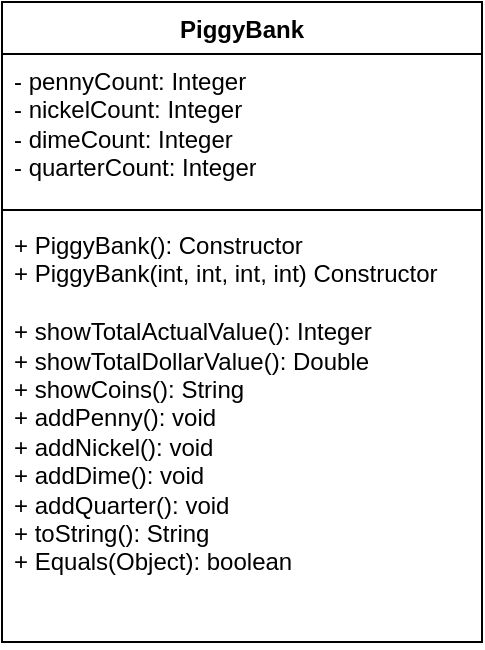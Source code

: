 <mxfile version="24.8.2">
  <diagram name="Page-1" id="rXF5lAfoi6Q8Zau5WPzp">
    <mxGraphModel dx="684" dy="633" grid="1" gridSize="10" guides="1" tooltips="1" connect="1" arrows="1" fold="1" page="1" pageScale="1" pageWidth="850" pageHeight="1100" math="0" shadow="0">
      <root>
        <mxCell id="0" />
        <mxCell id="1" parent="0" />
        <mxCell id="UGMfx2C_E16pT8OKfv3p-1" value="PiggyBank" style="swimlane;fontStyle=1;align=center;verticalAlign=top;childLayout=stackLayout;horizontal=1;startSize=26;horizontalStack=0;resizeParent=1;resizeParentMax=0;resizeLast=0;collapsible=1;marginBottom=0;whiteSpace=wrap;html=1;" parent="1" vertex="1">
          <mxGeometry x="240" y="200" width="240" height="320" as="geometry" />
        </mxCell>
        <mxCell id="UGMfx2C_E16pT8OKfv3p-2" value="&lt;div&gt;- pennyCount: Integer&lt;/div&gt;&lt;div&gt;- nickelCount: Integer&lt;/div&gt;&lt;div&gt;- dimeCount: Integer&lt;/div&gt;&lt;div&gt;- quarterCount: Integer&lt;/div&gt;" style="text;strokeColor=none;fillColor=none;align=left;verticalAlign=top;spacingLeft=4;spacingRight=4;overflow=hidden;rotatable=0;points=[[0,0.5],[1,0.5]];portConstraint=eastwest;whiteSpace=wrap;html=1;" parent="UGMfx2C_E16pT8OKfv3p-1" vertex="1">
          <mxGeometry y="26" width="240" height="74" as="geometry" />
        </mxCell>
        <mxCell id="UGMfx2C_E16pT8OKfv3p-3" value="" style="line;strokeWidth=1;fillColor=none;align=left;verticalAlign=middle;spacingTop=-1;spacingLeft=3;spacingRight=3;rotatable=0;labelPosition=right;points=[];portConstraint=eastwest;strokeColor=inherit;" parent="UGMfx2C_E16pT8OKfv3p-1" vertex="1">
          <mxGeometry y="100" width="240" height="8" as="geometry" />
        </mxCell>
        <mxCell id="UGMfx2C_E16pT8OKfv3p-4" value="&lt;div&gt;+ PiggyBank(): Constructor&lt;/div&gt;&lt;div&gt;+ PiggyBank(int, int, int, int) Constructor&lt;br&gt;&lt;/div&gt;&lt;div&gt;&lt;br&gt;&lt;/div&gt;&lt;div&gt;+ showTotalActualValue(): Integer&lt;/div&gt;&lt;div&gt;+ showTotalDollarValue(): Double&lt;br&gt;&lt;/div&gt;&lt;div&gt;+ showCoins(): String&lt;/div&gt;&lt;div&gt;+ addPenny(): void&lt;br&gt;&lt;/div&gt;&lt;div&gt;+ addNickel(): void&lt;br&gt;&lt;/div&gt;&lt;div&gt;+ addDime(): void&lt;br&gt;&lt;/div&gt;&lt;div&gt;+ addQuarter(): void&lt;/div&gt;&lt;div&gt;+ toString(): String&lt;/div&gt;&lt;div&gt;+ Equals(Object): boolean&lt;br&gt;&lt;/div&gt;" style="text;strokeColor=none;fillColor=none;align=left;verticalAlign=top;spacingLeft=4;spacingRight=4;overflow=hidden;rotatable=0;points=[[0,0.5],[1,0.5]];portConstraint=eastwest;whiteSpace=wrap;html=1;" parent="UGMfx2C_E16pT8OKfv3p-1" vertex="1">
          <mxGeometry y="108" width="240" height="212" as="geometry" />
        </mxCell>
      </root>
    </mxGraphModel>
  </diagram>
</mxfile>
